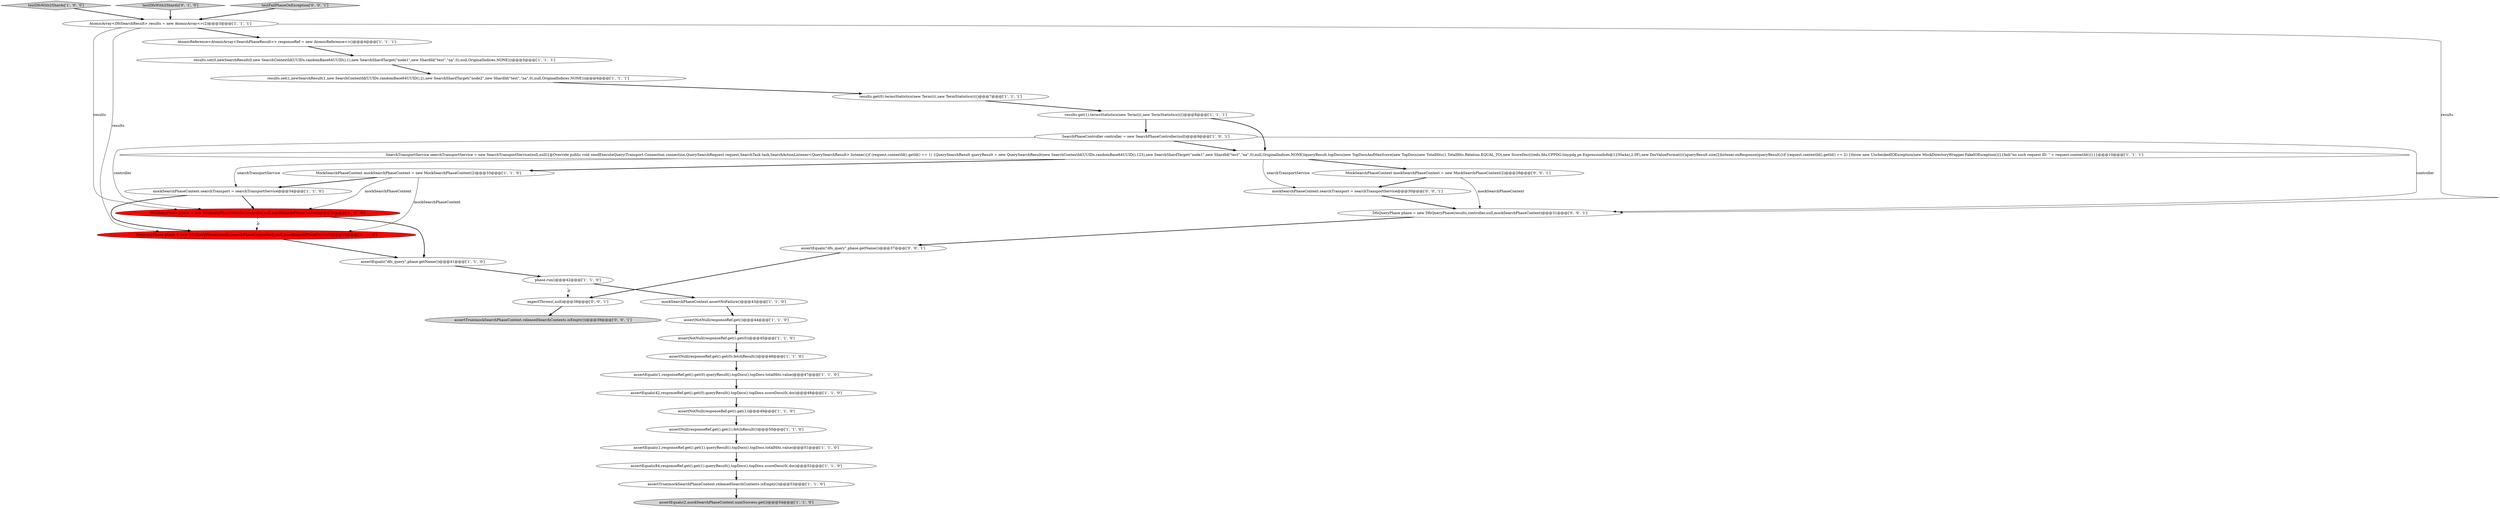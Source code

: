 digraph {
23 [style = filled, label = "testDfsWith2Shards['1', '0', '0']", fillcolor = lightgray, shape = diamond image = "AAA0AAABBB1BBB"];
0 [style = filled, label = "phase.run()@@@42@@@['1', '1', '0']", fillcolor = white, shape = ellipse image = "AAA0AAABBB1BBB"];
5 [style = filled, label = "assertEquals(\"dfs_query\",phase.getName())@@@41@@@['1', '1', '0']", fillcolor = white, shape = ellipse image = "AAA0AAABBB1BBB"];
28 [style = filled, label = "DfsQueryPhase phase = new DfsQueryPhase(results,controller,null,mockSearchPhaseContext)@@@31@@@['0', '0', '1']", fillcolor = white, shape = ellipse image = "AAA0AAABBB3BBB"];
14 [style = filled, label = "assertTrue(mockSearchPhaseContext.releasedSearchContexts.isEmpty())@@@53@@@['1', '1', '0']", fillcolor = white, shape = ellipse image = "AAA0AAABBB1BBB"];
29 [style = filled, label = "expectThrows(,null)@@@38@@@['0', '0', '1']", fillcolor = white, shape = ellipse image = "AAA0AAABBB3BBB"];
25 [style = filled, label = "assertEquals(1,responseRef.get().get(0).queryResult().topDocs().topDocs.totalHits.value)@@@47@@@['1', '1', '0']", fillcolor = white, shape = ellipse image = "AAA0AAABBB1BBB"];
32 [style = filled, label = "MockSearchPhaseContext mockSearchPhaseContext = new MockSearchPhaseContext(2)@@@29@@@['0', '0', '1']", fillcolor = white, shape = ellipse image = "AAA0AAABBB3BBB"];
19 [style = filled, label = "assertEquals(84,responseRef.get().get(1).queryResult().topDocs().topDocs.scoreDocs(0(.doc)@@@52@@@['1', '1', '0']", fillcolor = white, shape = ellipse image = "AAA0AAABBB1BBB"];
6 [style = filled, label = "results.get(0).termsStatistics(new Term((((,new TermStatistics(((()@@@7@@@['1', '1', '1']", fillcolor = white, shape = ellipse image = "AAA0AAABBB1BBB"];
34 [style = filled, label = "assertTrue(mockSearchPhaseContext.releasedSearchContexts.isEmpty())@@@39@@@['0', '0', '1']", fillcolor = lightgray, shape = ellipse image = "AAA0AAABBB3BBB"];
13 [style = filled, label = "assertEquals(42,responseRef.get().get(0).queryResult().topDocs().topDocs.scoreDocs(0(.doc)@@@48@@@['1', '1', '0']", fillcolor = white, shape = ellipse image = "AAA0AAABBB1BBB"];
11 [style = filled, label = "assertEquals(1,responseRef.get().get(1).queryResult().topDocs().topDocs.totalHits.value)@@@51@@@['1', '1', '0']", fillcolor = white, shape = ellipse image = "AAA0AAABBB1BBB"];
21 [style = filled, label = "assertEquals(2,mockSearchPhaseContext.numSuccess.get())@@@54@@@['1', '1', '0']", fillcolor = lightgray, shape = ellipse image = "AAA0AAABBB1BBB"];
10 [style = filled, label = "DfsQueryPhase phase = new DfsQueryPhase(results,controller,null,mockSearchPhaseContext)@@@36@@@['1', '0', '0']", fillcolor = red, shape = ellipse image = "AAA1AAABBB1BBB"];
8 [style = filled, label = "assertNotNull(responseRef.get().get(1))@@@49@@@['1', '1', '0']", fillcolor = white, shape = ellipse image = "AAA0AAABBB1BBB"];
7 [style = filled, label = "MockSearchPhaseContext mockSearchPhaseContext = new MockSearchPhaseContext(2)@@@33@@@['1', '1', '0']", fillcolor = white, shape = ellipse image = "AAA0AAABBB1BBB"];
24 [style = filled, label = "assertNull(responseRef.get().get(1).fetchResult())@@@50@@@['1', '1', '0']", fillcolor = white, shape = ellipse image = "AAA0AAABBB1BBB"];
18 [style = filled, label = "mockSearchPhaseContext.searchTransport = searchTransportService@@@34@@@['1', '1', '0']", fillcolor = white, shape = ellipse image = "AAA0AAABBB1BBB"];
26 [style = filled, label = "DfsQueryPhase phase = new DfsQueryPhase(results,searchPhaseController(),null,mockSearchPhaseContext)@@@35@@@['0', '1', '0']", fillcolor = red, shape = ellipse image = "AAA1AAABBB2BBB"];
15 [style = filled, label = "AtomicArray<DfsSearchResult> results = new AtomicArray<>(2)@@@3@@@['1', '1', '1']", fillcolor = white, shape = ellipse image = "AAA0AAABBB1BBB"];
27 [style = filled, label = "testDfsWith2Shards['0', '1', '0']", fillcolor = lightgray, shape = diamond image = "AAA0AAABBB2BBB"];
31 [style = filled, label = "assertEquals(\"dfs_query\",phase.getName())@@@37@@@['0', '0', '1']", fillcolor = white, shape = ellipse image = "AAA0AAABBB3BBB"];
17 [style = filled, label = "results.set(0,newSearchResult(0,new SearchContextId(UUIDs.randomBase64UUID(),1),new SearchShardTarget(\"node1\",new ShardId(\"test\",\"na\",0),null,OriginalIndices.NONE)))@@@5@@@['1', '1', '1']", fillcolor = white, shape = ellipse image = "AAA0AAABBB1BBB"];
12 [style = filled, label = "AtomicReference<AtomicArray<SearchPhaseResult>> responseRef = new AtomicReference<>()@@@4@@@['1', '1', '1']", fillcolor = white, shape = ellipse image = "AAA0AAABBB1BBB"];
33 [style = filled, label = "mockSearchPhaseContext.searchTransport = searchTransportService@@@30@@@['0', '0', '1']", fillcolor = white, shape = ellipse image = "AAA0AAABBB3BBB"];
3 [style = filled, label = "SearchPhaseController controller = new SearchPhaseController(null)@@@9@@@['1', '0', '1']", fillcolor = white, shape = ellipse image = "AAA0AAABBB1BBB"];
30 [style = filled, label = "testFailPhaseOnException['0', '0', '1']", fillcolor = lightgray, shape = diamond image = "AAA0AAABBB3BBB"];
1 [style = filled, label = "results.set(1,newSearchResult(1,new SearchContextId(UUIDs.randomBase64UUID(),2),new SearchShardTarget(\"node2\",new ShardId(\"test\",\"na\",0),null,OriginalIndices.NONE)))@@@6@@@['1', '1', '1']", fillcolor = white, shape = ellipse image = "AAA0AAABBB1BBB"];
9 [style = filled, label = "results.get(1).termsStatistics(new Term((((,new TermStatistics(((()@@@8@@@['1', '1', '1']", fillcolor = white, shape = ellipse image = "AAA0AAABBB1BBB"];
20 [style = filled, label = "assertNull(responseRef.get().get(0).fetchResult())@@@46@@@['1', '1', '0']", fillcolor = white, shape = ellipse image = "AAA0AAABBB1BBB"];
16 [style = filled, label = "mockSearchPhaseContext.assertNoFailure()@@@43@@@['1', '1', '0']", fillcolor = white, shape = ellipse image = "AAA0AAABBB1BBB"];
22 [style = filled, label = "SearchTransportService searchTransportService = new SearchTransportService(null,null){@Override public void sendExecuteQuery(Transport.Connection connection,QuerySearchRequest request,SearchTask task,SearchActionListener<QuerySearchResult> listener){if (request.contextId().getId() == 1) {QuerySearchResult queryResult = new QuerySearchResult(new SearchContextId(UUIDs.randomBase64UUID(),123),new SearchShardTarget(\"node1\",new ShardId(\"test\",\"na\",0),null,OriginalIndices.NONE))queryResult.topDocs(new TopDocsAndMaxScore(new TopDocs(new TotalHits(1,TotalHits.Relation.EQUAL_TO),new ScoreDoc((((edu.fdu.CPPDG.tinypdg.pe.ExpressionInfo@1230a4a),2.0F),new DocValueFormat(((()queryResult.size(2)listener.onResponse(queryResult)}if (request.contextId().getId() == 2) {throw new UncheckedIOException(new MockDirectoryWrapper.FakeIOException())}{fail(\"no such request ID: \" + request.contextId())}}}@@@10@@@['1', '1', '1']", fillcolor = white, shape = ellipse image = "AAA0AAABBB1BBB"];
4 [style = filled, label = "assertNotNull(responseRef.get())@@@44@@@['1', '1', '0']", fillcolor = white, shape = ellipse image = "AAA0AAABBB1BBB"];
2 [style = filled, label = "assertNotNull(responseRef.get().get(0))@@@45@@@['1', '1', '0']", fillcolor = white, shape = ellipse image = "AAA0AAABBB1BBB"];
9->22 [style = bold, label=""];
0->16 [style = bold, label=""];
2->20 [style = bold, label=""];
15->26 [style = solid, label="results"];
17->1 [style = bold, label=""];
25->13 [style = bold, label=""];
26->5 [style = bold, label=""];
33->28 [style = bold, label=""];
28->31 [style = bold, label=""];
7->26 [style = solid, label="mockSearchPhaseContext"];
12->17 [style = bold, label=""];
18->26 [style = bold, label=""];
23->15 [style = bold, label=""];
32->28 [style = solid, label="mockSearchPhaseContext"];
31->29 [style = bold, label=""];
22->32 [style = bold, label=""];
4->2 [style = bold, label=""];
29->34 [style = bold, label=""];
11->19 [style = bold, label=""];
15->10 [style = solid, label="results"];
3->22 [style = bold, label=""];
20->25 [style = bold, label=""];
22->7 [style = bold, label=""];
27->15 [style = bold, label=""];
32->33 [style = bold, label=""];
15->28 [style = solid, label="results"];
10->26 [style = dashed, label="0"];
1->6 [style = bold, label=""];
10->5 [style = bold, label=""];
19->14 [style = bold, label=""];
18->10 [style = bold, label=""];
5->0 [style = bold, label=""];
3->10 [style = solid, label="controller"];
3->28 [style = solid, label="controller"];
24->11 [style = bold, label=""];
0->29 [style = dashed, label="0"];
22->33 [style = solid, label="searchTransportService"];
7->18 [style = bold, label=""];
9->3 [style = bold, label=""];
15->12 [style = bold, label=""];
6->9 [style = bold, label=""];
16->4 [style = bold, label=""];
13->8 [style = bold, label=""];
7->10 [style = solid, label="mockSearchPhaseContext"];
14->21 [style = bold, label=""];
22->18 [style = solid, label="searchTransportService"];
30->15 [style = bold, label=""];
8->24 [style = bold, label=""];
}
